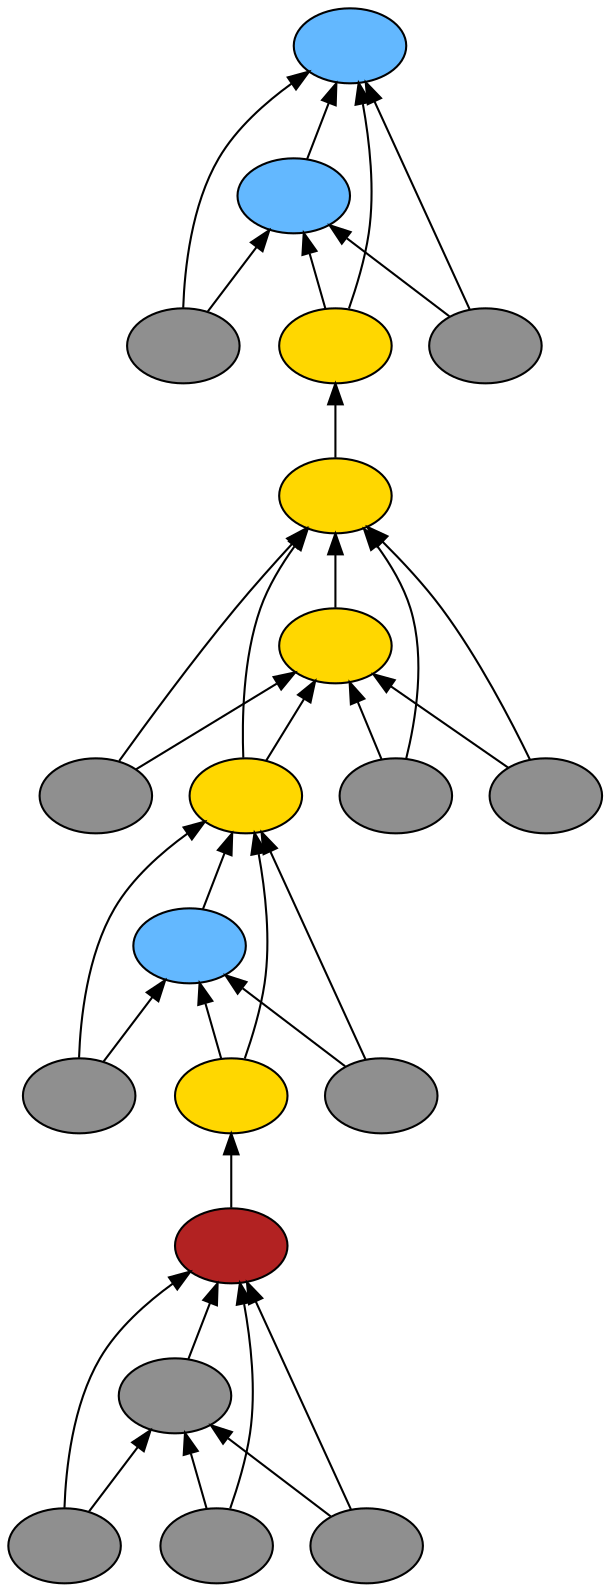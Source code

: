 digraph {
rankdir=BT
fontsize=24
subgraph clster1 {
subgraph clster2 {
"60032512"["fillcolor"="firebrick" "fontsize"="24" "label"="" "shape"="ellipse" "style"="filled" ]
"59581664"["fillcolor"="grey56" "fontsize"="24" "label"="" "shape"="ellipse" "style"="filled" ]
"60730192"["fillcolor"="grey56" "fontsize"="24" "label"="" "shape"="ellipse" "style"="filled" ]
"58687760"["fillcolor"="grey56" "fontsize"="24" "label"="" "shape"="ellipse" "style"="filled" ]
"59543920"["fillcolor"="grey56" "fontsize"="24" "label"="" "shape"="ellipse" "style"="filled" ]
}

subgraph clster3 {
"58863744"["fillcolor"="gold" "fontsize"="24" "label"="" "shape"="ellipse" "style"="filled" ]
"61024240"["fillcolor"="gold" "fontsize"="24" "label"="" "shape"="ellipse" "style"="filled" ]
"58995920"["fillcolor"="grey56" "fontsize"="24" "label"="" "shape"="ellipse" "style"="filled" ]
"58799440"["fillcolor"="gold" "fontsize"="24" "label"="" "shape"="ellipse" "style"="filled" ]
"58598656"["fillcolor"="steelblue1" "fontsize"="24" "label"="" "shape"="ellipse" "style"="filled" ]
"58682784"["fillcolor"="grey56" "fontsize"="24" "label"="" "shape"="ellipse" "style"="filled" ]
"58846304"["fillcolor"="gold" "fontsize"="24" "label"="" "shape"="ellipse" "style"="filled" ]
"59036848"["fillcolor"="grey56" "fontsize"="24" "label"="" "shape"="ellipse" "style"="filled" ]
"58570656"["fillcolor"="grey56" "fontsize"="24" "label"="" "shape"="ellipse" "style"="filled" ]
"59044160"["fillcolor"="grey56" "fontsize"="24" "label"="" "shape"="ellipse" "style"="filled" ]
}

subgraph clster4 {
"59642864"["fillcolor"="steelblue1" "fontsize"="24" "label"="" "shape"="ellipse" "style"="filled" ]
"59605120"["fillcolor"="steelblue1" "fontsize"="24" "label"="" "shape"="ellipse" "style"="filled" ]
"59680608"["fillcolor"="grey56" "fontsize"="24" "label"="" "shape"="ellipse" "style"="filled" ]
"59718352"["fillcolor"="gold" "fontsize"="24" "label"="" "shape"="ellipse" "style"="filled" ]
"59756096"["fillcolor"="grey56" "fontsize"="24" "label"="" "shape"="ellipse" "style"="filled" ]
}

}

"58995920" -> "58863744"["arrowhead"="normal" "color"="black" "constraint"="true" "style"="solid" ]
"58995920" -> "61024240"["arrowhead"="normal" "color"="black" "constraint"="true" "style"="solid" ]
"58799440" -> "58863744"["arrowhead"="normal" "color"="black" "constraint"="true" "style"="solid" ]
"58799440" -> "61024240"["arrowhead"="normal" "color"="black" "constraint"="true" "style"="solid" ]
"58682784" -> "58799440"["arrowhead"="normal" "color"="black" "constraint"="true" "style"="solid" ]
"58682784" -> "58598656"["arrowhead"="normal" "color"="black" "constraint"="true" "style"="solid" ]
"58846304" -> "58799440"["arrowhead"="normal" "color"="black" "constraint"="true" "style"="solid" ]
"58846304" -> "58598656"["arrowhead"="normal" "color"="black" "constraint"="true" "style"="solid" ]
"60032512" -> "58846304"["arrowhead"="normal" "color"="black" "constraint"="true" "style"="solid" ]
"59036848" -> "58799440"["arrowhead"="normal" "color"="black" "constraint"="true" "style"="solid" ]
"59036848" -> "58598656"["arrowhead"="normal" "color"="black" "constraint"="true" "style"="solid" ]
"58598656" -> "58799440"["arrowhead"="normal" "color"="black" "constraint"="true" "style"="solid" ]
"58570656" -> "58863744"["arrowhead"="normal" "color"="black" "constraint"="true" "style"="solid" ]
"58570656" -> "61024240"["arrowhead"="normal" "color"="black" "constraint"="true" "style"="solid" ]
"59044160" -> "58863744"["arrowhead"="normal" "color"="black" "constraint"="true" "style"="solid" ]
"59044160" -> "61024240"["arrowhead"="normal" "color"="black" "constraint"="true" "style"="solid" ]
"61024240" -> "58863744"["arrowhead"="normal" "color"="black" "constraint"="true" "style"="solid" ]
"59680608" -> "59642864"["arrowhead"="normal" "color"="black" "constraint"="true" "style"="solid" ]
"59680608" -> "59605120"["arrowhead"="normal" "color"="black" "constraint"="true" "style"="solid" ]
"59718352" -> "59642864"["arrowhead"="normal" "color"="black" "constraint"="true" "style"="solid" ]
"59718352" -> "59605120"["arrowhead"="normal" "color"="black" "constraint"="true" "style"="solid" ]
"58863744" -> "59718352"["arrowhead"="normal" "color"="black" "constraint"="true" "style"="solid" ]
"59756096" -> "59642864"["arrowhead"="normal" "color"="black" "constraint"="true" "style"="solid" ]
"59756096" -> "59605120"["arrowhead"="normal" "color"="black" "constraint"="true" "style"="solid" ]
"59605120" -> "59642864"["arrowhead"="normal" "color"="black" "constraint"="true" "style"="solid" ]
"60730192" -> "60032512"["arrowhead"="normal" "color"="black" "constraint"="true" "style"="solid" ]
"60730192" -> "59581664"["arrowhead"="normal" "color"="black" "constraint"="true" "style"="solid" ]
"58687760" -> "60032512"["arrowhead"="normal" "color"="black" "constraint"="true" "style"="solid" ]
"58687760" -> "59581664"["arrowhead"="normal" "color"="black" "constraint"="true" "style"="solid" ]
"59543920" -> "60032512"["arrowhead"="normal" "color"="black" "constraint"="true" "style"="solid" ]
"59543920" -> "59581664"["arrowhead"="normal" "color"="black" "constraint"="true" "style"="solid" ]
"59581664" -> "60032512"["arrowhead"="normal" "color"="black" "constraint"="true" "style"="solid" ]

}